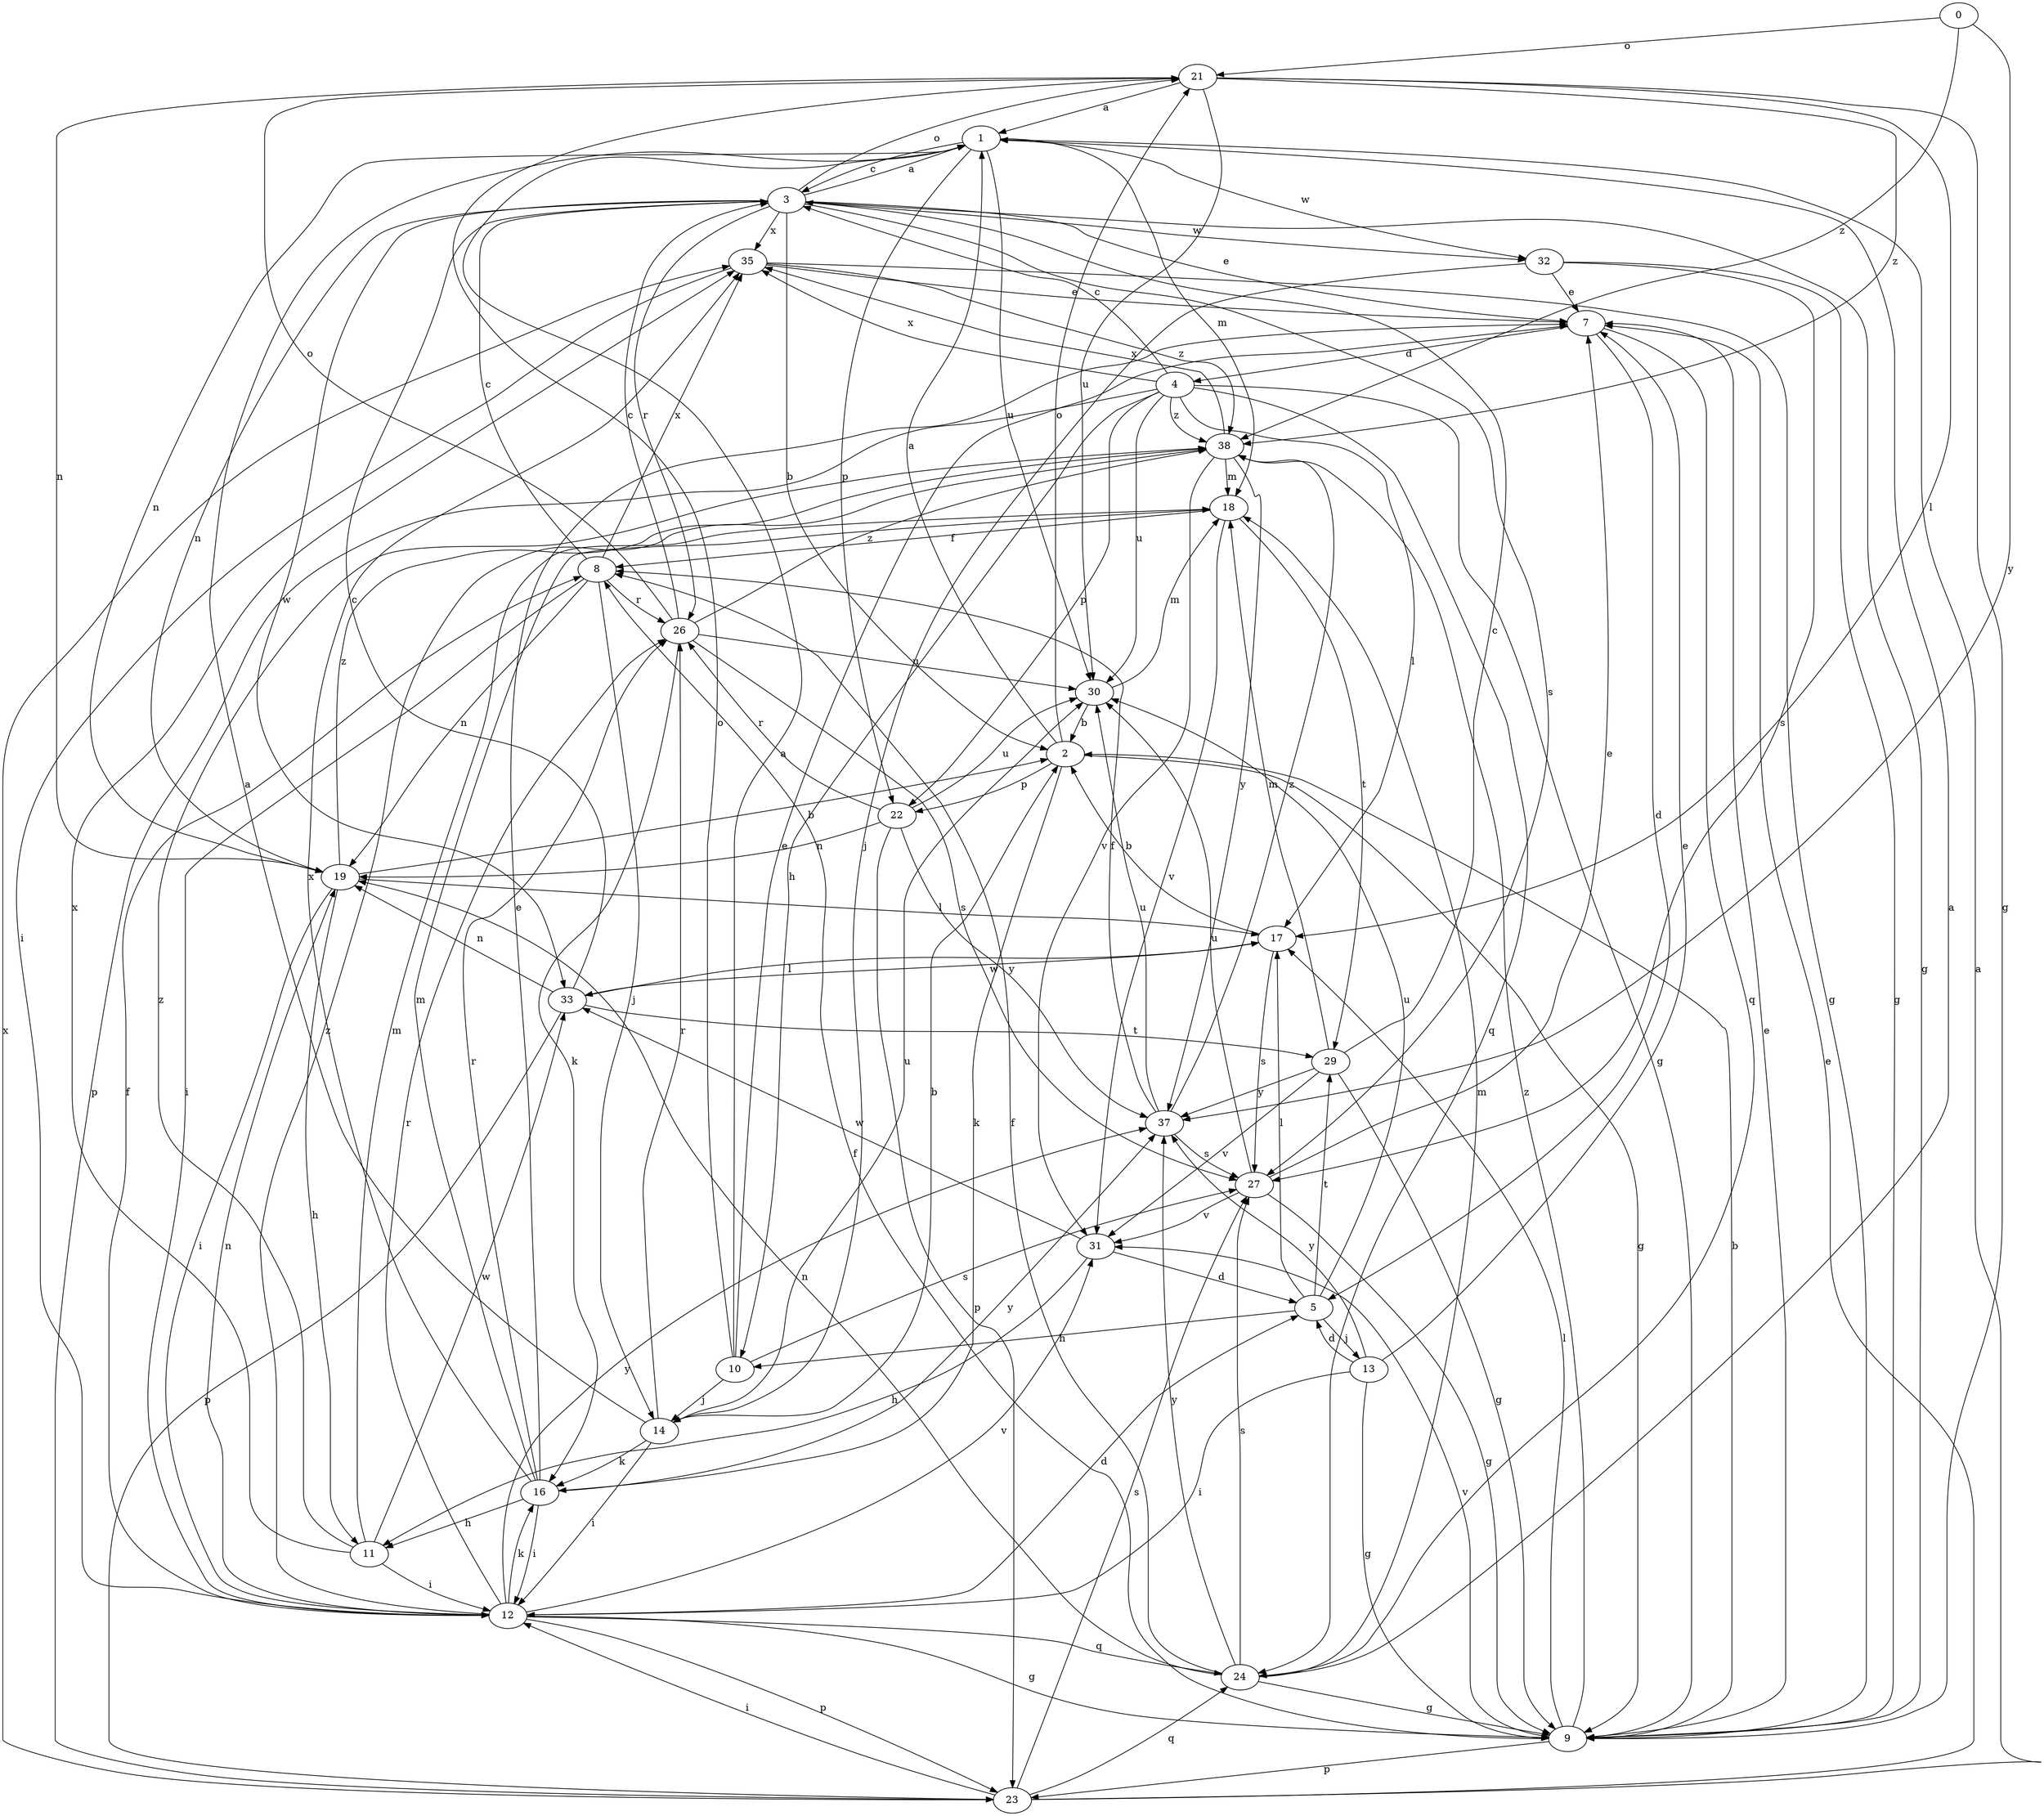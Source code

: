 strict digraph  {
0;
1;
2;
3;
4;
5;
7;
8;
9;
10;
11;
12;
13;
14;
16;
17;
18;
19;
21;
22;
23;
24;
26;
27;
29;
30;
31;
32;
33;
35;
37;
38;
0 -> 21  [label=o];
0 -> 37  [label=y];
0 -> 38  [label=z];
1 -> 3  [label=c];
1 -> 18  [label=m];
1 -> 19  [label=n];
1 -> 22  [label=p];
1 -> 30  [label=u];
1 -> 32  [label=w];
2 -> 1  [label=a];
2 -> 9  [label=g];
2 -> 16  [label=k];
2 -> 21  [label=o];
2 -> 22  [label=p];
3 -> 1  [label=a];
3 -> 2  [label=b];
3 -> 7  [label=e];
3 -> 9  [label=g];
3 -> 19  [label=n];
3 -> 21  [label=o];
3 -> 26  [label=r];
3 -> 27  [label=s];
3 -> 32  [label=w];
3 -> 33  [label=w];
3 -> 35  [label=x];
4 -> 3  [label=c];
4 -> 9  [label=g];
4 -> 10  [label=h];
4 -> 17  [label=l];
4 -> 22  [label=p];
4 -> 23  [label=p];
4 -> 24  [label=q];
4 -> 30  [label=u];
4 -> 35  [label=x];
4 -> 38  [label=z];
5 -> 10  [label=h];
5 -> 13  [label=j];
5 -> 17  [label=l];
5 -> 29  [label=t];
5 -> 30  [label=u];
7 -> 4  [label=d];
7 -> 5  [label=d];
7 -> 24  [label=q];
8 -> 3  [label=c];
8 -> 12  [label=i];
8 -> 14  [label=j];
8 -> 19  [label=n];
8 -> 26  [label=r];
8 -> 35  [label=x];
9 -> 2  [label=b];
9 -> 7  [label=e];
9 -> 8  [label=f];
9 -> 17  [label=l];
9 -> 23  [label=p];
9 -> 31  [label=v];
9 -> 38  [label=z];
10 -> 1  [label=a];
10 -> 7  [label=e];
10 -> 14  [label=j];
10 -> 21  [label=o];
10 -> 27  [label=s];
11 -> 12  [label=i];
11 -> 18  [label=m];
11 -> 33  [label=w];
11 -> 35  [label=x];
11 -> 38  [label=z];
12 -> 5  [label=d];
12 -> 8  [label=f];
12 -> 9  [label=g];
12 -> 16  [label=k];
12 -> 19  [label=n];
12 -> 23  [label=p];
12 -> 24  [label=q];
12 -> 26  [label=r];
12 -> 31  [label=v];
12 -> 37  [label=y];
12 -> 38  [label=z];
13 -> 5  [label=d];
13 -> 7  [label=e];
13 -> 9  [label=g];
13 -> 12  [label=i];
13 -> 37  [label=y];
14 -> 1  [label=a];
14 -> 2  [label=b];
14 -> 12  [label=i];
14 -> 16  [label=k];
14 -> 26  [label=r];
14 -> 30  [label=u];
16 -> 7  [label=e];
16 -> 11  [label=h];
16 -> 12  [label=i];
16 -> 18  [label=m];
16 -> 26  [label=r];
16 -> 35  [label=x];
16 -> 37  [label=y];
17 -> 2  [label=b];
17 -> 27  [label=s];
17 -> 33  [label=w];
18 -> 8  [label=f];
18 -> 29  [label=t];
18 -> 31  [label=v];
19 -> 2  [label=b];
19 -> 11  [label=h];
19 -> 12  [label=i];
19 -> 17  [label=l];
19 -> 38  [label=z];
21 -> 1  [label=a];
21 -> 9  [label=g];
21 -> 17  [label=l];
21 -> 19  [label=n];
21 -> 30  [label=u];
21 -> 38  [label=z];
22 -> 19  [label=n];
22 -> 23  [label=p];
22 -> 26  [label=r];
22 -> 30  [label=u];
22 -> 37  [label=y];
23 -> 1  [label=a];
23 -> 7  [label=e];
23 -> 12  [label=i];
23 -> 24  [label=q];
23 -> 27  [label=s];
23 -> 35  [label=x];
24 -> 1  [label=a];
24 -> 8  [label=f];
24 -> 9  [label=g];
24 -> 18  [label=m];
24 -> 19  [label=n];
24 -> 27  [label=s];
24 -> 37  [label=y];
26 -> 3  [label=c];
26 -> 16  [label=k];
26 -> 21  [label=o];
26 -> 27  [label=s];
26 -> 30  [label=u];
26 -> 38  [label=z];
27 -> 7  [label=e];
27 -> 9  [label=g];
27 -> 30  [label=u];
27 -> 31  [label=v];
29 -> 3  [label=c];
29 -> 9  [label=g];
29 -> 18  [label=m];
29 -> 31  [label=v];
29 -> 37  [label=y];
30 -> 2  [label=b];
30 -> 18  [label=m];
31 -> 5  [label=d];
31 -> 11  [label=h];
31 -> 33  [label=w];
32 -> 7  [label=e];
32 -> 9  [label=g];
32 -> 14  [label=j];
32 -> 27  [label=s];
33 -> 3  [label=c];
33 -> 17  [label=l];
33 -> 19  [label=n];
33 -> 23  [label=p];
33 -> 29  [label=t];
35 -> 7  [label=e];
35 -> 9  [label=g];
35 -> 12  [label=i];
35 -> 38  [label=z];
37 -> 8  [label=f];
37 -> 27  [label=s];
37 -> 30  [label=u];
37 -> 38  [label=z];
38 -> 18  [label=m];
38 -> 31  [label=v];
38 -> 35  [label=x];
38 -> 37  [label=y];
}
